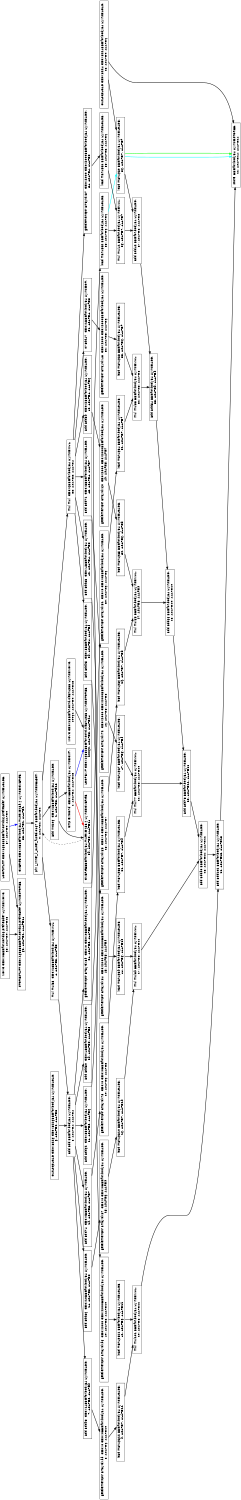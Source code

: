 digraph Region_18 {
	graph [ nslimit = "1000.0",
	orientation = landscape,
		center = true,
	page = "8.5,11",
	compound=true,
	size = "10,7.5" ] ;
"Op_62" [ fontname = "Helvetica" shape = box, label = " STORESTART C=0x16383BB=for.cond26.preheader HyIns=STOREB,
62, ASAP=1, ALAP=14"]
"Op_57" [ fontname = "Helvetica" shape = box, label = " LOOPSTART C=0x16383BB=for.cond26.preheader HyIns=LOADB,
57, ASAP=0, ALAP=0"]
"Op_63" [ fontname = "Helvetica" shape = box, label = " MOVC C=0x0BB=for.cond26.preheader HyIns=MOVC,
63, ASAP=0, ALAP=13"]
"Op_20060" [ fontname = "Helvetica" shape = box, label = " LOOPEXIT C=0x16382BB=for.cond.cleanup33 HyIns=STOREB,
20060, ASAP=5, ALAP=14"]
"Op_20061" [ fontname = "Helvetica" shape = box, label = " MOVC C=0x1BB=for.cond.cleanup33 HyIns=MOVC,
20061, ASAP=0, ALAP=13"]
"Op_0" [ fontname = "Helvetica" shape = box, label = " phi j_inner_k_outer_fused.0167 BB=for.body34 HyIns=SELECT,
0, ASAP=2, ALAP=2"]
"Op_1" [ fontname = "Helvetica" shape = box, label = " add inc106  C=0x1BB=for.body34 HyIns=ADD,
1, ASAP=3, ALAP=12"]
"Op_2" [ fontname = "Helvetica" shape = box, label = " icmp exitcond  C=0xaBB=for.body34 HyIns=CMP,
2, ASAP=4, ALAP=13"]
"Op_4" [ fontname = "Helvetica" shape = box, label = " mul mul35  C=0x18BB=for.body34 HyIns=MUL,
4, ASAP=3, ALAP=3"]
"Op_5" [ fontname = "Helvetica" shape = box, label = " add add BB=for.body34 HyIns=ADD,
5, ASAP=4, ALAP=4"]
"Op_6" [ fontname = "Helvetica" shape = box, label = " OutLoopLOAD C=0x8226 C=0x8226BB=for.body34 HyIns=LOAD,
6, ASAP=0, ALAP=3"]
"Op_7" [ fontname = "Helvetica" shape = box, label = " add add98  C=0x14BB=for.body34 HyIns=ADD,
7, ASAP=5, ALAP=9"]
"Op_8" [ fontname = "Helvetica" shape = box, label = " getelementptr arrayidx99  C=0x0 C=0x0BB=for.body34 HyIns=ADD,
8, ASAP=6, ALAP=10"]
"Op_9" [ fontname = "Helvetica" shape = box, label = " load manupa12 BB=for.body34 HyIns=LOADB,
9, ASAP=7, ALAP=11"]
"Op_10" [ fontname = "Helvetica" shape = box, label = " mul mul101 BB=for.body34 HyIns=MUL,
10, ASAP=8, ALAP=12"]
"Op_11" [ fontname = "Helvetica" shape = box, label = " add add102 BB=for.body34 HyIns=ADD,
11, ASAP=13, ALAP=13"]
"Op_12" [ fontname = "Helvetica" shape = box, label = " store  BB=for.body34 HyIns=STOREB,
12, ASAP=14, ALAP=14"]
"Op_13" [ fontname = "Helvetica" shape = box, label = " OutLoopLOAD C=0x8224 C=0x8224BB=for.body34 HyIns=LOAD,
13, ASAP=0, ALAP=6"]
"Op_14" [ fontname = "Helvetica" shape = box, label = " add add86  C=0x10BB=for.body34 HyIns=ADD,
14, ASAP=5, ALAP=8"]
"Op_15" [ fontname = "Helvetica" shape = box, label = " getelementptr arrayidx87  C=0x0 C=0x0BB=for.body34 HyIns=ADD,
15, ASAP=6, ALAP=9"]
"Op_16" [ fontname = "Helvetica" shape = box, label = " load manupa10 BB=for.body34 HyIns=LOADB,
16, ASAP=7, ALAP=10"]
"Op_17" [ fontname = "Helvetica" shape = box, label = " mul mul89 BB=for.body34 HyIns=MUL,
17, ASAP=8, ALAP=11"]
"Op_18" [ fontname = "Helvetica" shape = box, label = " add add90 BB=for.body34 HyIns=ADD,
18, ASAP=12, ALAP=12"]
"Op_34" [ fontname = "Helvetica" shape = box, label = " getelementptr arrayidx39  C=0x0 C=0x0BB=for.body34 HyIns=ADD,
34, ASAP=5, ALAP=5"]
"Op_19" [ fontname = "Helvetica" shape = box, label = " add add74  C=0xcBB=for.body34 HyIns=ADD,
19, ASAP=5, ALAP=7"]
"Op_20" [ fontname = "Helvetica" shape = box, label = " getelementptr arrayidx75  C=0x0 C=0x0BB=for.body34 HyIns=ADD,
20, ASAP=6, ALAP=8"]
"Op_21" [ fontname = "Helvetica" shape = box, label = " load manupa8 BB=for.body34 HyIns=LOADB,
21, ASAP=7, ALAP=9"]
"Op_22" [ fontname = "Helvetica" shape = box, label = " mul mul77 BB=for.body34 HyIns=MUL,
22, ASAP=8, ALAP=10"]
"Op_23" [ fontname = "Helvetica" shape = box, label = " add add78 BB=for.body34 HyIns=ADD,
23, ASAP=11, ALAP=11"]
"Op_24" [ fontname = "Helvetica" shape = box, label = " add add62  C=0x8BB=for.body34 HyIns=ADD,
24, ASAP=5, ALAP=6"]
"Op_25" [ fontname = "Helvetica" shape = box, label = " getelementptr arrayidx63  C=0x0 C=0x0BB=for.body34 HyIns=ADD,
25, ASAP=6, ALAP=7"]
"Op_26" [ fontname = "Helvetica" shape = box, label = " load manupa6 BB=for.body34 HyIns=LOADB,
26, ASAP=7, ALAP=8"]
"Op_27" [ fontname = "Helvetica" shape = box, label = " mul mul65 BB=for.body34 HyIns=MUL,
27, ASAP=8, ALAP=9"]
"Op_28" [ fontname = "Helvetica" shape = box, label = " add add66 BB=for.body34 HyIns=ADD,
28, ASAP=10, ALAP=10"]
"Op_29" [ fontname = "Helvetica" shape = box, label = " add add50  C=0x4BB=for.body34 HyIns=ADD,
29, ASAP=5, ALAP=5"]
"Op_30" [ fontname = "Helvetica" shape = box, label = " getelementptr arrayidx51  C=0x0 C=0x0BB=for.body34 HyIns=ADD,
30, ASAP=6, ALAP=6"]
"Op_31" [ fontname = "Helvetica" shape = box, label = " load manupa4 BB=for.body34 HyIns=LOADB,
31, ASAP=7, ALAP=7"]
"Op_32" [ fontname = "Helvetica" shape = box, label = " mul mul53 BB=for.body34 HyIns=MUL,
32, ASAP=8, ALAP=8"]
"Op_33" [ fontname = "Helvetica" shape = box, label = " add add54 BB=for.body34 HyIns=ADD,
33, ASAP=9, ALAP=9"]
"Op_56" [ fontname = "Helvetica" shape = box, label = " load manupa0 BB=for.body34 HyIns=LOADB,
56, ASAP=7, ALAP=7"]
"Op_35" [ fontname = "Helvetica" shape = box, label = " load manupa2 BB=for.body34 HyIns=LOADB,
35, ASAP=6, ALAP=6"]
"Op_36" [ fontname = "Helvetica" shape = box, label = " mul mul41 BB=for.body34 HyIns=MUL,
36, ASAP=7, ALAP=7"]
"Op_37" [ fontname = "Helvetica" shape = box, label = " add add42 BB=for.body34 HyIns=ADD,
37, ASAP=8, ALAP=8"]
"Op_38" [ fontname = "Helvetica" shape = box, label = " mul mul  C=0x6BB=for.body34 HyIns=MUL,
38, ASAP=3, ALAP=4"]
"Op_39" [ fontname = "Helvetica" shape = box, label = " add add95  C=0x5BB=for.body34 HyIns=ADD,
39, ASAP=4, ALAP=9"]
"Op_40" [ fontname = "Helvetica" shape = box, label = " getelementptr arrayidx96  C=0x2000 C=0x2000BB=for.body34 HyIns=ADD,
40, ASAP=5, ALAP=10"]
"Op_41" [ fontname = "Helvetica" shape = box, label = " load manupa11 BB=for.body34 HyIns=LOADB,
41, ASAP=6, ALAP=11"]
"Op_42" [ fontname = "Helvetica" shape = box, label = " add add83  C=0x4BB=for.body34 HyIns=ADD,
42, ASAP=4, ALAP=8"]
"Op_43" [ fontname = "Helvetica" shape = box, label = " getelementptr arrayidx84  C=0x2000 C=0x2000BB=for.body34 HyIns=ADD,
43, ASAP=5, ALAP=9"]
"Op_44" [ fontname = "Helvetica" shape = box, label = " load manupa9 BB=for.body34 HyIns=LOADB,
44, ASAP=6, ALAP=10"]
"Op_45" [ fontname = "Helvetica" shape = box, label = " add add71  C=0x3BB=for.body34 HyIns=ADD,
45, ASAP=4, ALAP=7"]
"Op_46" [ fontname = "Helvetica" shape = box, label = " getelementptr arrayidx72  C=0x2000 C=0x2000BB=for.body34 HyIns=ADD,
46, ASAP=5, ALAP=8"]
"Op_47" [ fontname = "Helvetica" shape = box, label = " load manupa7 BB=for.body34 HyIns=LOADB,
47, ASAP=6, ALAP=9"]
"Op_48" [ fontname = "Helvetica" shape = box, label = " add add59  C=0x2BB=for.body34 HyIns=ADD,
48, ASAP=4, ALAP=6"]
"Op_49" [ fontname = "Helvetica" shape = box, label = " getelementptr arrayidx60  C=0x2000 C=0x2000BB=for.body34 HyIns=ADD,
49, ASAP=5, ALAP=7"]
"Op_50" [ fontname = "Helvetica" shape = box, label = " load manupa5 BB=for.body34 HyIns=LOADB,
50, ASAP=6, ALAP=8"]
"Op_51" [ fontname = "Helvetica" shape = box, label = " or add47  C=0x1BB=for.body34 HyIns=OR,
51, ASAP=4, ALAP=5"]
"Op_52" [ fontname = "Helvetica" shape = box, label = " getelementptr arrayidx48  C=0x2000 C=0x2000BB=for.body34 HyIns=ADD,
52, ASAP=5, ALAP=6"]
"Op_53" [ fontname = "Helvetica" shape = box, label = " load manupa3 BB=for.body34 HyIns=LOADB,
53, ASAP=6, ALAP=7"]
"Op_54" [ fontname = "Helvetica" shape = box, label = " getelementptr arrayidx37  C=0x2000 C=0x2000BB=for.body34 HyIns=ADD,
54, ASAP=4, ALAP=5"]
"Op_55" [ fontname = "Helvetica" shape = box, label = " load manupa1 BB=for.body34 HyIns=LOADB,
55, ASAP=5, ALAP=6"]
"Op_59" [ fontname = "Helvetica" shape = box, label = " CMERGEBB=for.body34,mutex={58,} HyIns=CMERGE,
59, ASAP=5, ALAP=14"]
"Op_58" [ fontname = "Helvetica" shape = box, label = " CMERGE C=0x0BB=for.body34,mutex={59,} HyIns=CMERGE,
58, ASAP=1, ALAP=1"]
"Op_0" -> "Op_1" [style = bold, color = black];
"Op_0" -> "Op_4" [style = bold, color = black];
"Op_0" -> "Op_38" [style = bold, color = black];
"Op_1" -> "Op_2" [style = bold, color = black];
"Op_1" -> "Op_59" [style = bold, color = black];
"Op_2" -> "Op_59" [style = bold, color = red];
"Op_2" -> "Op_20060" [style = bold, color = blue];
"Op_4" -> "Op_5" [style = bold, color = black];
"Op_5" -> "Op_7" [style = bold, color = black];
"Op_5" -> "Op_14" [style = bold, color = black];
"Op_5" -> "Op_19" [style = bold, color = black];
"Op_5" -> "Op_24" [style = bold, color = black];
"Op_5" -> "Op_29" [style = bold, color = black];
"Op_5" -> "Op_34" [style = bold, color = black];
"Op_6" -> "Op_5" [style = bold, color = black];
"Op_7" -> "Op_8" [style = bold, color = black];
"Op_8" -> "Op_9" [style = bold, color = black];
"Op_9" -> "Op_10" [style = bold, color = black];
"Op_10" -> "Op_11" [style = bold, color = black];
"Op_11" -> "Op_12" [style = bold, color = black];
"Op_13" -> "Op_12" [style = bold, color = black];
"Op_13" -> "Op_56" [style = bold, color = black];
"Op_14" -> "Op_15" [style = bold, color = black];
"Op_15" -> "Op_16" [style = bold, color = black];
"Op_16" -> "Op_17" [style = bold, color = black];
"Op_17" -> "Op_18" [style = bold, color = black];
"Op_18" -> "Op_11" [style = bold, color = black];
"Op_19" -> "Op_20" [style = bold, color = black];
"Op_20" -> "Op_21" [style = bold, color = black];
"Op_21" -> "Op_22" [style = bold, color = black];
"Op_22" -> "Op_23" [style = bold, color = black];
"Op_23" -> "Op_18" [style = bold, color = black];
"Op_24" -> "Op_25" [style = bold, color = black];
"Op_25" -> "Op_26" [style = bold, color = black];
"Op_26" -> "Op_27" [style = bold, color = black];
"Op_27" -> "Op_28" [style = bold, color = black];
"Op_28" -> "Op_23" [style = bold, color = black];
"Op_29" -> "Op_30" [style = bold, color = black];
"Op_30" -> "Op_31" [style = bold, color = black];
"Op_31" -> "Op_32" [style = bold, color = black];
"Op_32" -> "Op_33" [style = bold, color = black];
"Op_33" -> "Op_28" [style = bold, color = black];
"Op_34" -> "Op_35" [style = bold, color = black];
"Op_35" -> "Op_36" [style = bold, color = black];
"Op_35" -> "Op_56" [style = bold, color = cyan];
"Op_36" -> "Op_37" [style = bold, color = black];
"Op_37" -> "Op_33" [style = bold, color = black];
"Op_38" -> "Op_39" [style = bold, color = black];
"Op_38" -> "Op_42" [style = bold, color = black];
"Op_38" -> "Op_45" [style = bold, color = black];
"Op_38" -> "Op_48" [style = bold, color = black];
"Op_38" -> "Op_51" [style = bold, color = black];
"Op_38" -> "Op_54" [style = bold, color = black];
"Op_39" -> "Op_40" [style = bold, color = black];
"Op_40" -> "Op_41" [style = bold, color = black];
"Op_41" -> "Op_10" [style = bold, color = black];
"Op_42" -> "Op_43" [style = bold, color = black];
"Op_43" -> "Op_44" [style = bold, color = black];
"Op_44" -> "Op_17" [style = bold, color = black];
"Op_45" -> "Op_46" [style = bold, color = black];
"Op_46" -> "Op_47" [style = bold, color = black];
"Op_47" -> "Op_22" [style = bold, color = black];
"Op_48" -> "Op_49" [style = bold, color = black];
"Op_49" -> "Op_50" [style = bold, color = black];
"Op_50" -> "Op_27" [style = bold, color = black];
"Op_51" -> "Op_52" [style = bold, color = black];
"Op_52" -> "Op_53" [style = bold, color = black];
"Op_53" -> "Op_32" [style = bold, color = black];
"Op_54" -> "Op_55" [style = bold, color = black];
"Op_55" -> "Op_36" [style = bold, color = black];
"Op_56" -> "Op_37" [style = bold, color = black];
"Op_56" -> "Op_12" [style = bold, color = cyan];
"Op_56" -> "Op_12"[style = bold, color = green];
"Op_57" -> "Op_58" [style = bold, color = blue];
"Op_57" -> "Op_62" [style = bold, color = black];
"Op_58" -> "Op_0" [style = bold, color = black];
"Op_59" -> "Op_0" [style = dashed, color = black];
"Op_20061" -> "Op_20060" [style = bold, color = black];
"Op_63" -> "Op_62" [style = bold, color = black];
}
